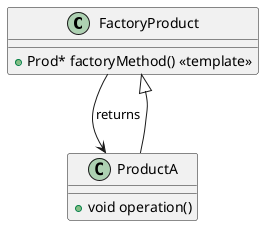 @startuml

  Class FactoryProduct{
    + Prod* factoryMethod() <<template>>
  }

  Class ProductA{
    + void operation()
  }

  FactoryProduct --> ProductA :returns
  ProductA --|> FactoryProduct

@enduml
